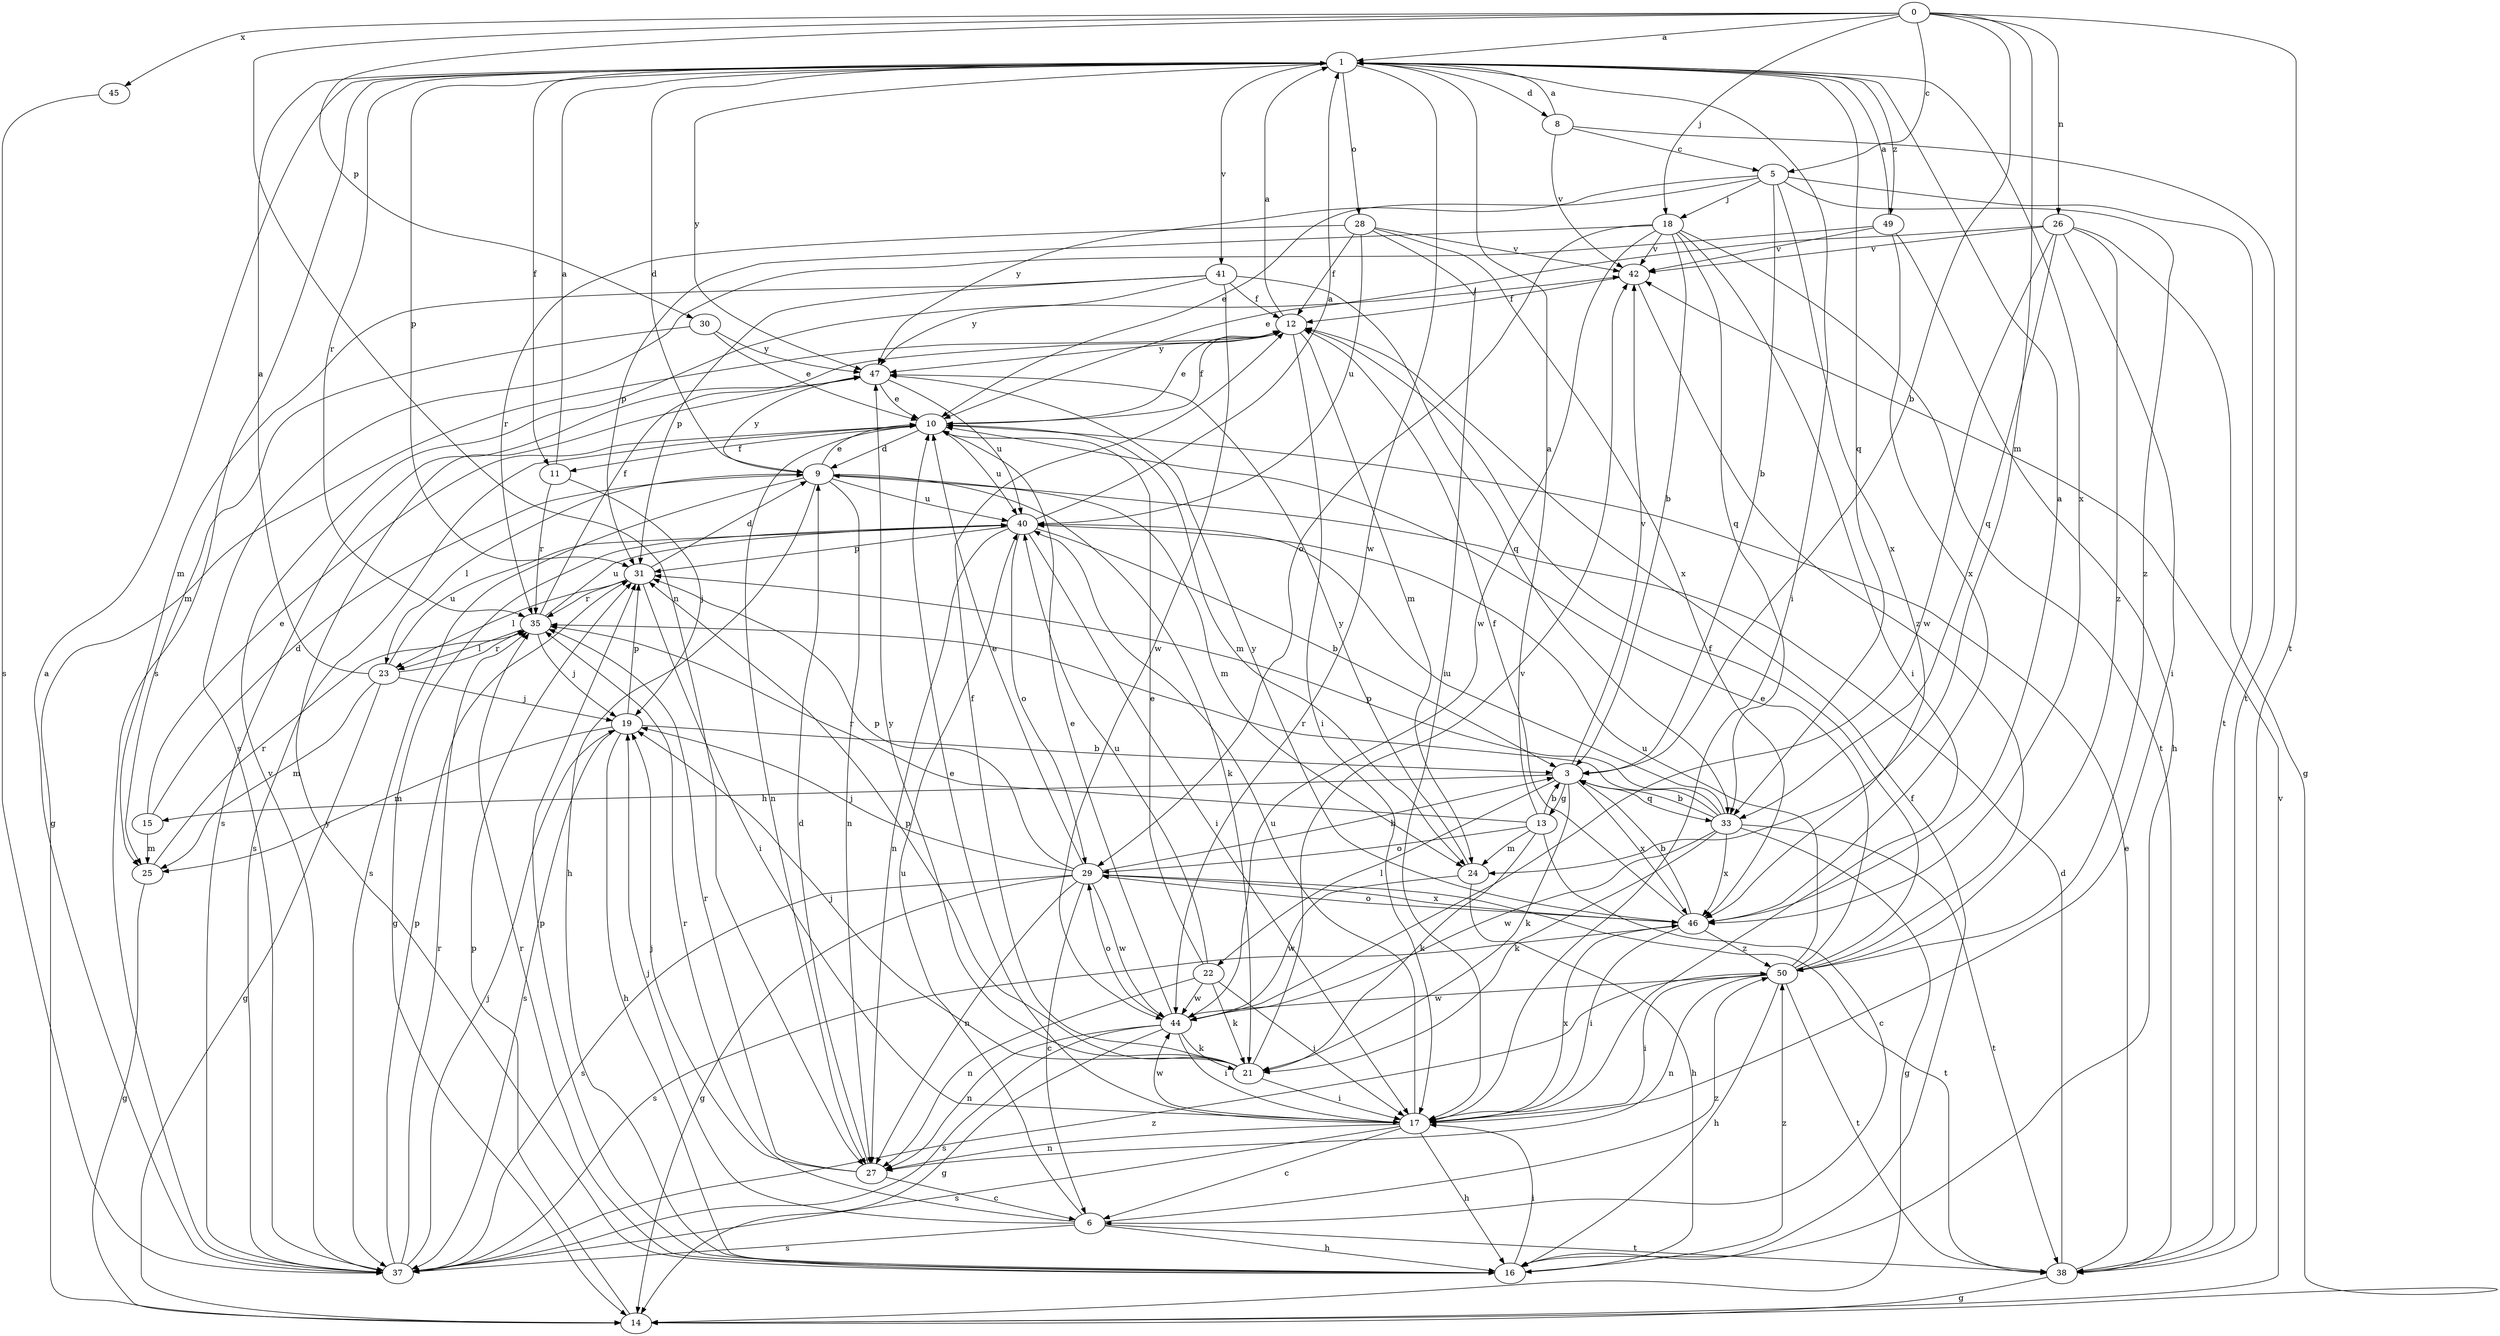 strict digraph  {
0;
1;
3;
5;
6;
8;
9;
10;
11;
12;
13;
14;
15;
16;
17;
18;
19;
21;
22;
23;
24;
25;
26;
27;
28;
29;
30;
31;
33;
35;
37;
38;
40;
41;
42;
44;
45;
46;
47;
49;
50;
0 -> 1  [label=a];
0 -> 3  [label=b];
0 -> 5  [label=c];
0 -> 18  [label=j];
0 -> 24  [label=m];
0 -> 26  [label=n];
0 -> 27  [label=n];
0 -> 30  [label=p];
0 -> 38  [label=t];
0 -> 45  [label=x];
1 -> 8  [label=d];
1 -> 9  [label=d];
1 -> 11  [label=f];
1 -> 17  [label=i];
1 -> 28  [label=o];
1 -> 31  [label=p];
1 -> 33  [label=q];
1 -> 35  [label=r];
1 -> 37  [label=s];
1 -> 41  [label=v];
1 -> 44  [label=w];
1 -> 46  [label=x];
1 -> 47  [label=y];
1 -> 49  [label=z];
3 -> 13  [label=g];
3 -> 15  [label=h];
3 -> 21  [label=k];
3 -> 22  [label=l];
3 -> 33  [label=q];
3 -> 42  [label=v];
3 -> 46  [label=x];
5 -> 3  [label=b];
5 -> 10  [label=e];
5 -> 18  [label=j];
5 -> 38  [label=t];
5 -> 46  [label=x];
5 -> 47  [label=y];
5 -> 50  [label=z];
6 -> 16  [label=h];
6 -> 19  [label=j];
6 -> 35  [label=r];
6 -> 37  [label=s];
6 -> 38  [label=t];
6 -> 40  [label=u];
6 -> 50  [label=z];
8 -> 1  [label=a];
8 -> 5  [label=c];
8 -> 38  [label=t];
8 -> 42  [label=v];
9 -> 10  [label=e];
9 -> 16  [label=h];
9 -> 21  [label=k];
9 -> 23  [label=l];
9 -> 24  [label=m];
9 -> 27  [label=n];
9 -> 37  [label=s];
9 -> 40  [label=u];
9 -> 47  [label=y];
10 -> 9  [label=d];
10 -> 11  [label=f];
10 -> 12  [label=f];
10 -> 24  [label=m];
10 -> 27  [label=n];
10 -> 37  [label=s];
10 -> 40  [label=u];
11 -> 1  [label=a];
11 -> 19  [label=j];
11 -> 35  [label=r];
12 -> 1  [label=a];
12 -> 10  [label=e];
12 -> 14  [label=g];
12 -> 17  [label=i];
12 -> 24  [label=m];
12 -> 47  [label=y];
13 -> 1  [label=a];
13 -> 3  [label=b];
13 -> 6  [label=c];
13 -> 21  [label=k];
13 -> 24  [label=m];
13 -> 29  [label=o];
13 -> 35  [label=r];
14 -> 31  [label=p];
14 -> 42  [label=v];
15 -> 9  [label=d];
15 -> 10  [label=e];
15 -> 25  [label=m];
16 -> 12  [label=f];
16 -> 17  [label=i];
16 -> 31  [label=p];
16 -> 35  [label=r];
16 -> 47  [label=y];
16 -> 50  [label=z];
17 -> 6  [label=c];
17 -> 10  [label=e];
17 -> 16  [label=h];
17 -> 27  [label=n];
17 -> 37  [label=s];
17 -> 40  [label=u];
17 -> 44  [label=w];
17 -> 46  [label=x];
18 -> 3  [label=b];
18 -> 17  [label=i];
18 -> 29  [label=o];
18 -> 31  [label=p];
18 -> 33  [label=q];
18 -> 38  [label=t];
18 -> 42  [label=v];
18 -> 44  [label=w];
19 -> 3  [label=b];
19 -> 16  [label=h];
19 -> 25  [label=m];
19 -> 31  [label=p];
19 -> 37  [label=s];
21 -> 12  [label=f];
21 -> 17  [label=i];
21 -> 19  [label=j];
21 -> 31  [label=p];
21 -> 42  [label=v];
21 -> 47  [label=y];
22 -> 10  [label=e];
22 -> 17  [label=i];
22 -> 21  [label=k];
22 -> 27  [label=n];
22 -> 40  [label=u];
22 -> 44  [label=w];
23 -> 1  [label=a];
23 -> 14  [label=g];
23 -> 19  [label=j];
23 -> 25  [label=m];
23 -> 35  [label=r];
23 -> 40  [label=u];
24 -> 16  [label=h];
24 -> 44  [label=w];
24 -> 47  [label=y];
25 -> 14  [label=g];
25 -> 35  [label=r];
26 -> 10  [label=e];
26 -> 14  [label=g];
26 -> 17  [label=i];
26 -> 33  [label=q];
26 -> 42  [label=v];
26 -> 44  [label=w];
26 -> 50  [label=z];
27 -> 6  [label=c];
27 -> 9  [label=d];
27 -> 19  [label=j];
27 -> 35  [label=r];
28 -> 12  [label=f];
28 -> 17  [label=i];
28 -> 35  [label=r];
28 -> 40  [label=u];
28 -> 42  [label=v];
28 -> 46  [label=x];
29 -> 3  [label=b];
29 -> 6  [label=c];
29 -> 10  [label=e];
29 -> 14  [label=g];
29 -> 19  [label=j];
29 -> 27  [label=n];
29 -> 31  [label=p];
29 -> 37  [label=s];
29 -> 38  [label=t];
29 -> 44  [label=w];
29 -> 46  [label=x];
30 -> 10  [label=e];
30 -> 25  [label=m];
30 -> 47  [label=y];
31 -> 9  [label=d];
31 -> 17  [label=i];
31 -> 23  [label=l];
31 -> 35  [label=r];
33 -> 3  [label=b];
33 -> 14  [label=g];
33 -> 21  [label=k];
33 -> 31  [label=p];
33 -> 35  [label=r];
33 -> 38  [label=t];
33 -> 40  [label=u];
33 -> 44  [label=w];
33 -> 46  [label=x];
35 -> 12  [label=f];
35 -> 19  [label=j];
35 -> 23  [label=l];
35 -> 40  [label=u];
37 -> 1  [label=a];
37 -> 19  [label=j];
37 -> 31  [label=p];
37 -> 35  [label=r];
37 -> 42  [label=v];
37 -> 50  [label=z];
38 -> 9  [label=d];
38 -> 10  [label=e];
38 -> 14  [label=g];
40 -> 1  [label=a];
40 -> 3  [label=b];
40 -> 14  [label=g];
40 -> 17  [label=i];
40 -> 27  [label=n];
40 -> 29  [label=o];
40 -> 31  [label=p];
41 -> 12  [label=f];
41 -> 25  [label=m];
41 -> 31  [label=p];
41 -> 33  [label=q];
41 -> 44  [label=w];
41 -> 47  [label=y];
42 -> 12  [label=f];
42 -> 50  [label=z];
44 -> 10  [label=e];
44 -> 14  [label=g];
44 -> 17  [label=i];
44 -> 21  [label=k];
44 -> 27  [label=n];
44 -> 29  [label=o];
44 -> 37  [label=s];
45 -> 37  [label=s];
46 -> 1  [label=a];
46 -> 3  [label=b];
46 -> 12  [label=f];
46 -> 17  [label=i];
46 -> 29  [label=o];
46 -> 37  [label=s];
46 -> 47  [label=y];
46 -> 50  [label=z];
47 -> 10  [label=e];
47 -> 37  [label=s];
47 -> 40  [label=u];
49 -> 1  [label=a];
49 -> 16  [label=h];
49 -> 37  [label=s];
49 -> 42  [label=v];
49 -> 46  [label=x];
50 -> 10  [label=e];
50 -> 12  [label=f];
50 -> 16  [label=h];
50 -> 17  [label=i];
50 -> 27  [label=n];
50 -> 38  [label=t];
50 -> 40  [label=u];
50 -> 44  [label=w];
}
